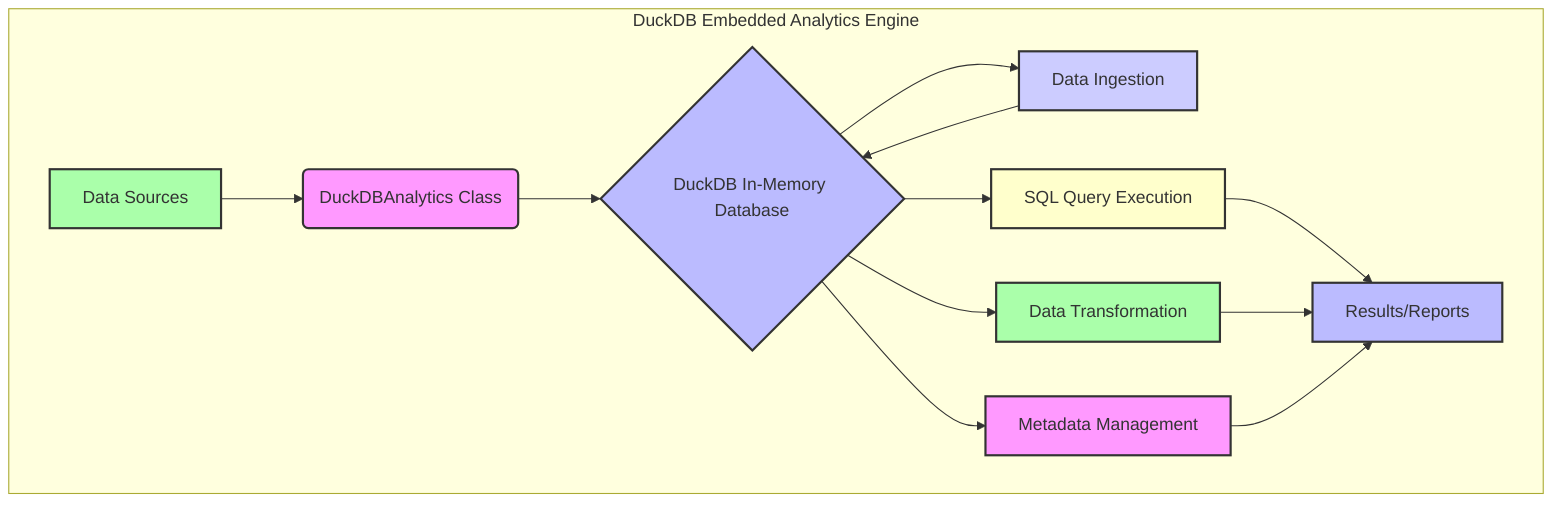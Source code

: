 graph TD
    subgraph DuckDB Embedded Analytics Engine
        A[Data Sources] --> B(DuckDBAnalytics Class)
        B --> C{DuckDB In-Memory Database}
        C --> D[Data Ingestion]
        C --> E[SQL Query Execution]
        C --> F[Data Transformation]
        C --> G[Metadata Management]
        D --> C
        E --> H[Results/Reports]
        F --> H
        G --> H
    end

    style A fill:#afa,stroke:#333,stroke-width:2px
    style B fill:#f9f,stroke:#333,stroke-width:2px
    style C fill:#bbf,stroke:#333,stroke-width:2px
    style D fill:#ccf,stroke:#333,stroke-width:2px
    style E fill:#ffc,stroke:#333,stroke-width:2px
    style F fill:#afa,stroke:#333,stroke-width:2px
    style G fill:#f9f,stroke:#333,stroke-width:2px
    style H fill:#bbf,stroke:#333,stroke-width:2px